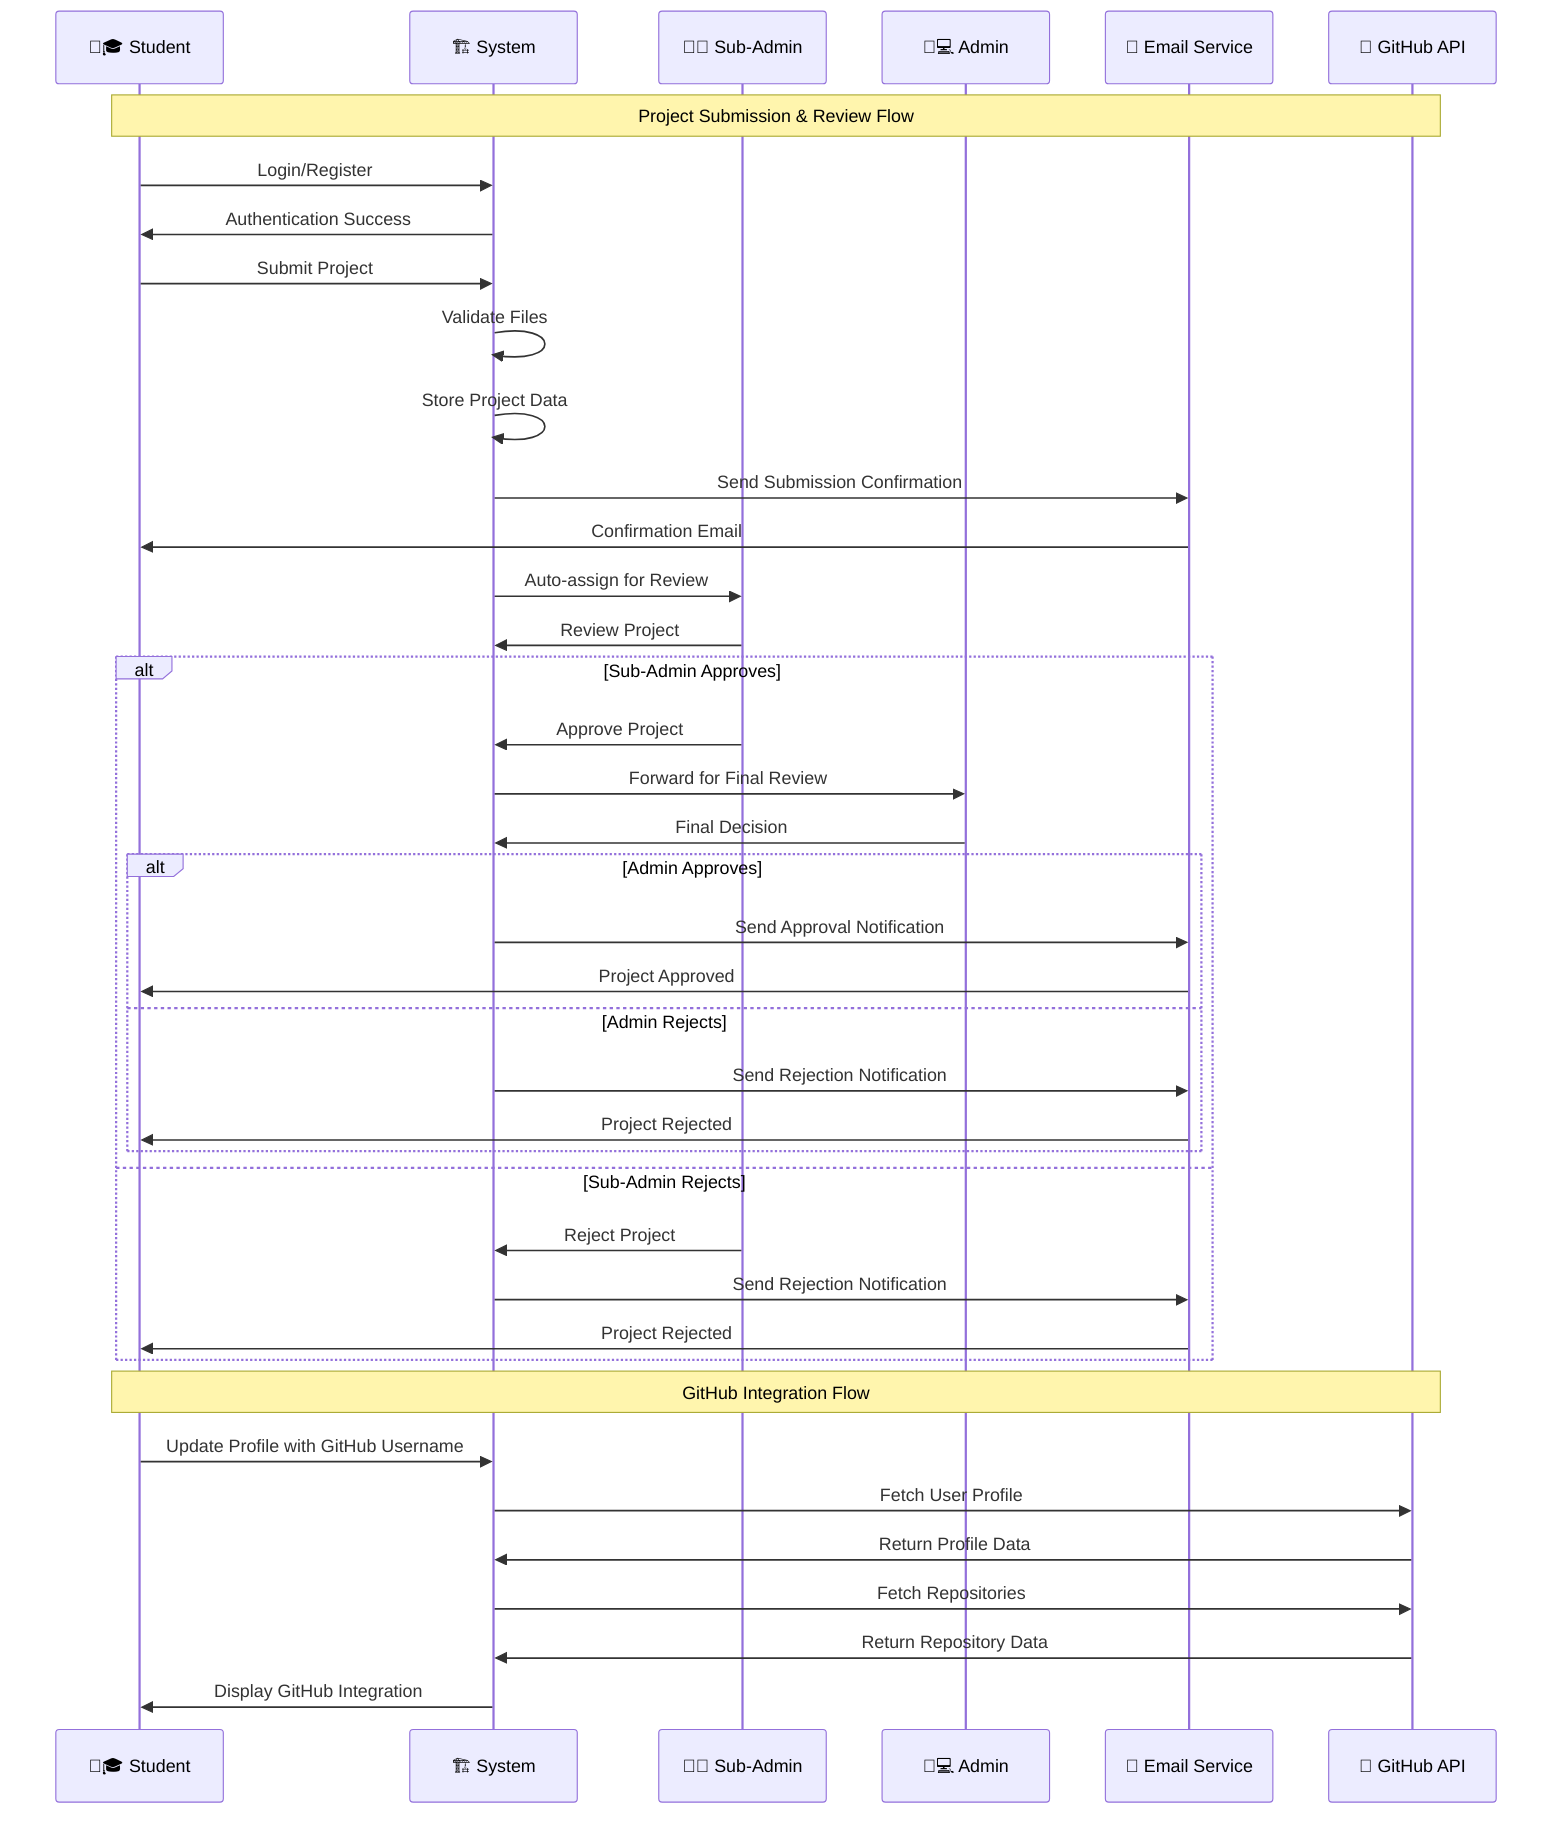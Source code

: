 %%{init: {
  'theme': 'white',
  'themeVariables': {
    'primaryColor': '#4CAF50',
    'primaryTextColor': '#FFFFFF'
  }
}}%%

sequenceDiagram
    participant S as 👨🎓 Student
    participant SYS as 🏗️ System
    participant SA as 👨💼 Sub-Admin
    participant A as 👨💻 Admin
    participant EMAIL as 📧 Email Service
    participant GH as 🔗 GitHub API

    Note over S,GH: Project Submission & Review Flow
    
    S->>SYS: Login/Register
    SYS->>S: Authentication Success
    
    S->>SYS: Submit Project
    SYS->>SYS: Validate Files
    SYS->>SYS: Store Project Data
    SYS->>EMAIL: Send Submission Confirmation
    EMAIL->>S: Confirmation Email
    
    SYS->>SA: Auto-assign for Review
    SA->>SYS: Review Project
    
    alt Sub-Admin Approves
        SA->>SYS: Approve Project
        SYS->>A: Forward for Final Review
        A->>SYS: Final Decision
        
        alt Admin Approves
            SYS->>EMAIL: Send Approval Notification
            EMAIL->>S: Project Approved
        else Admin Rejects
            SYS->>EMAIL: Send Rejection Notification
            EMAIL->>S: Project Rejected
        end
        
    else Sub-Admin Rejects
        SA->>SYS: Reject Project
        SYS->>EMAIL: Send Rejection Notification
        EMAIL->>S: Project Rejected
    end
    
    Note over S,GH: GitHub Integration Flow
    
    S->>SYS: Update Profile with GitHub Username
    SYS->>GH: Fetch User Profile
    GH->>SYS: Return Profile Data
    SYS->>GH: Fetch Repositories
    GH->>SYS: Return Repository Data
    SYS->>S: Display GitHub Integration